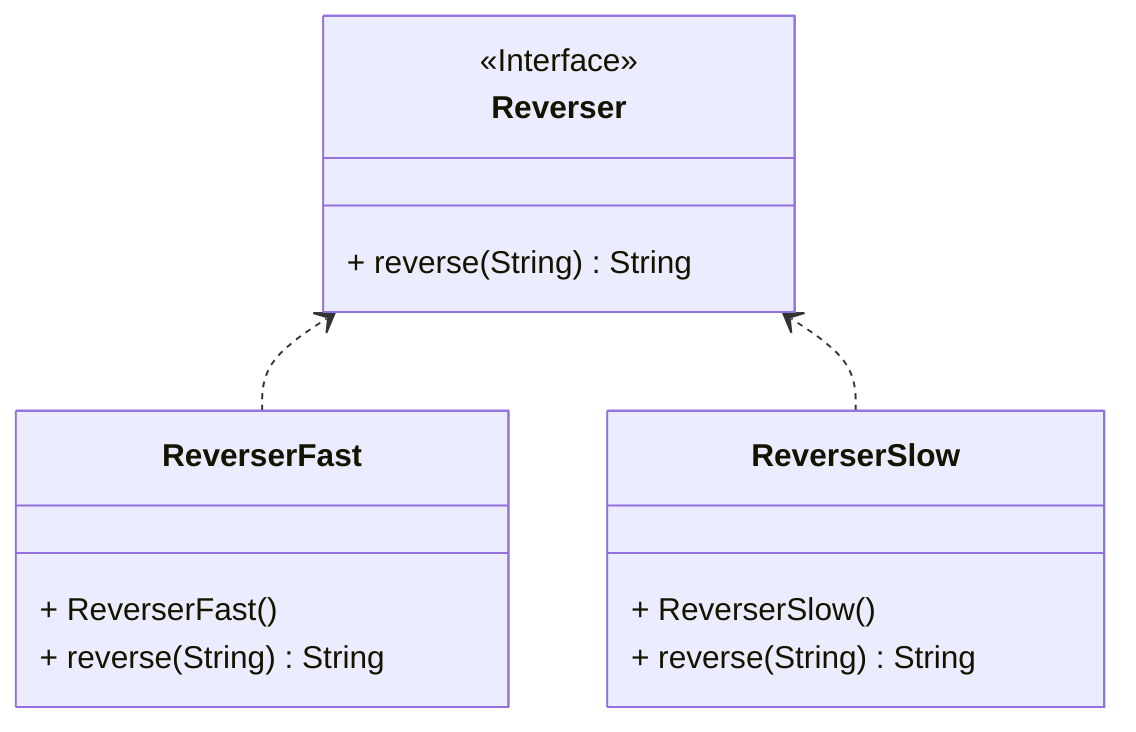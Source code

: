 classDiagram
direction BT
class Reverser {
<<Interface>>
  + reverse(String) String
}
class ReverserFast {
  + ReverserFast() 
  + reverse(String) String
}
class ReverserSlow {
  + ReverserSlow() 
  + reverse(String) String
}

ReverserFast  ..>  Reverser 
ReverserSlow  ..>  Reverser